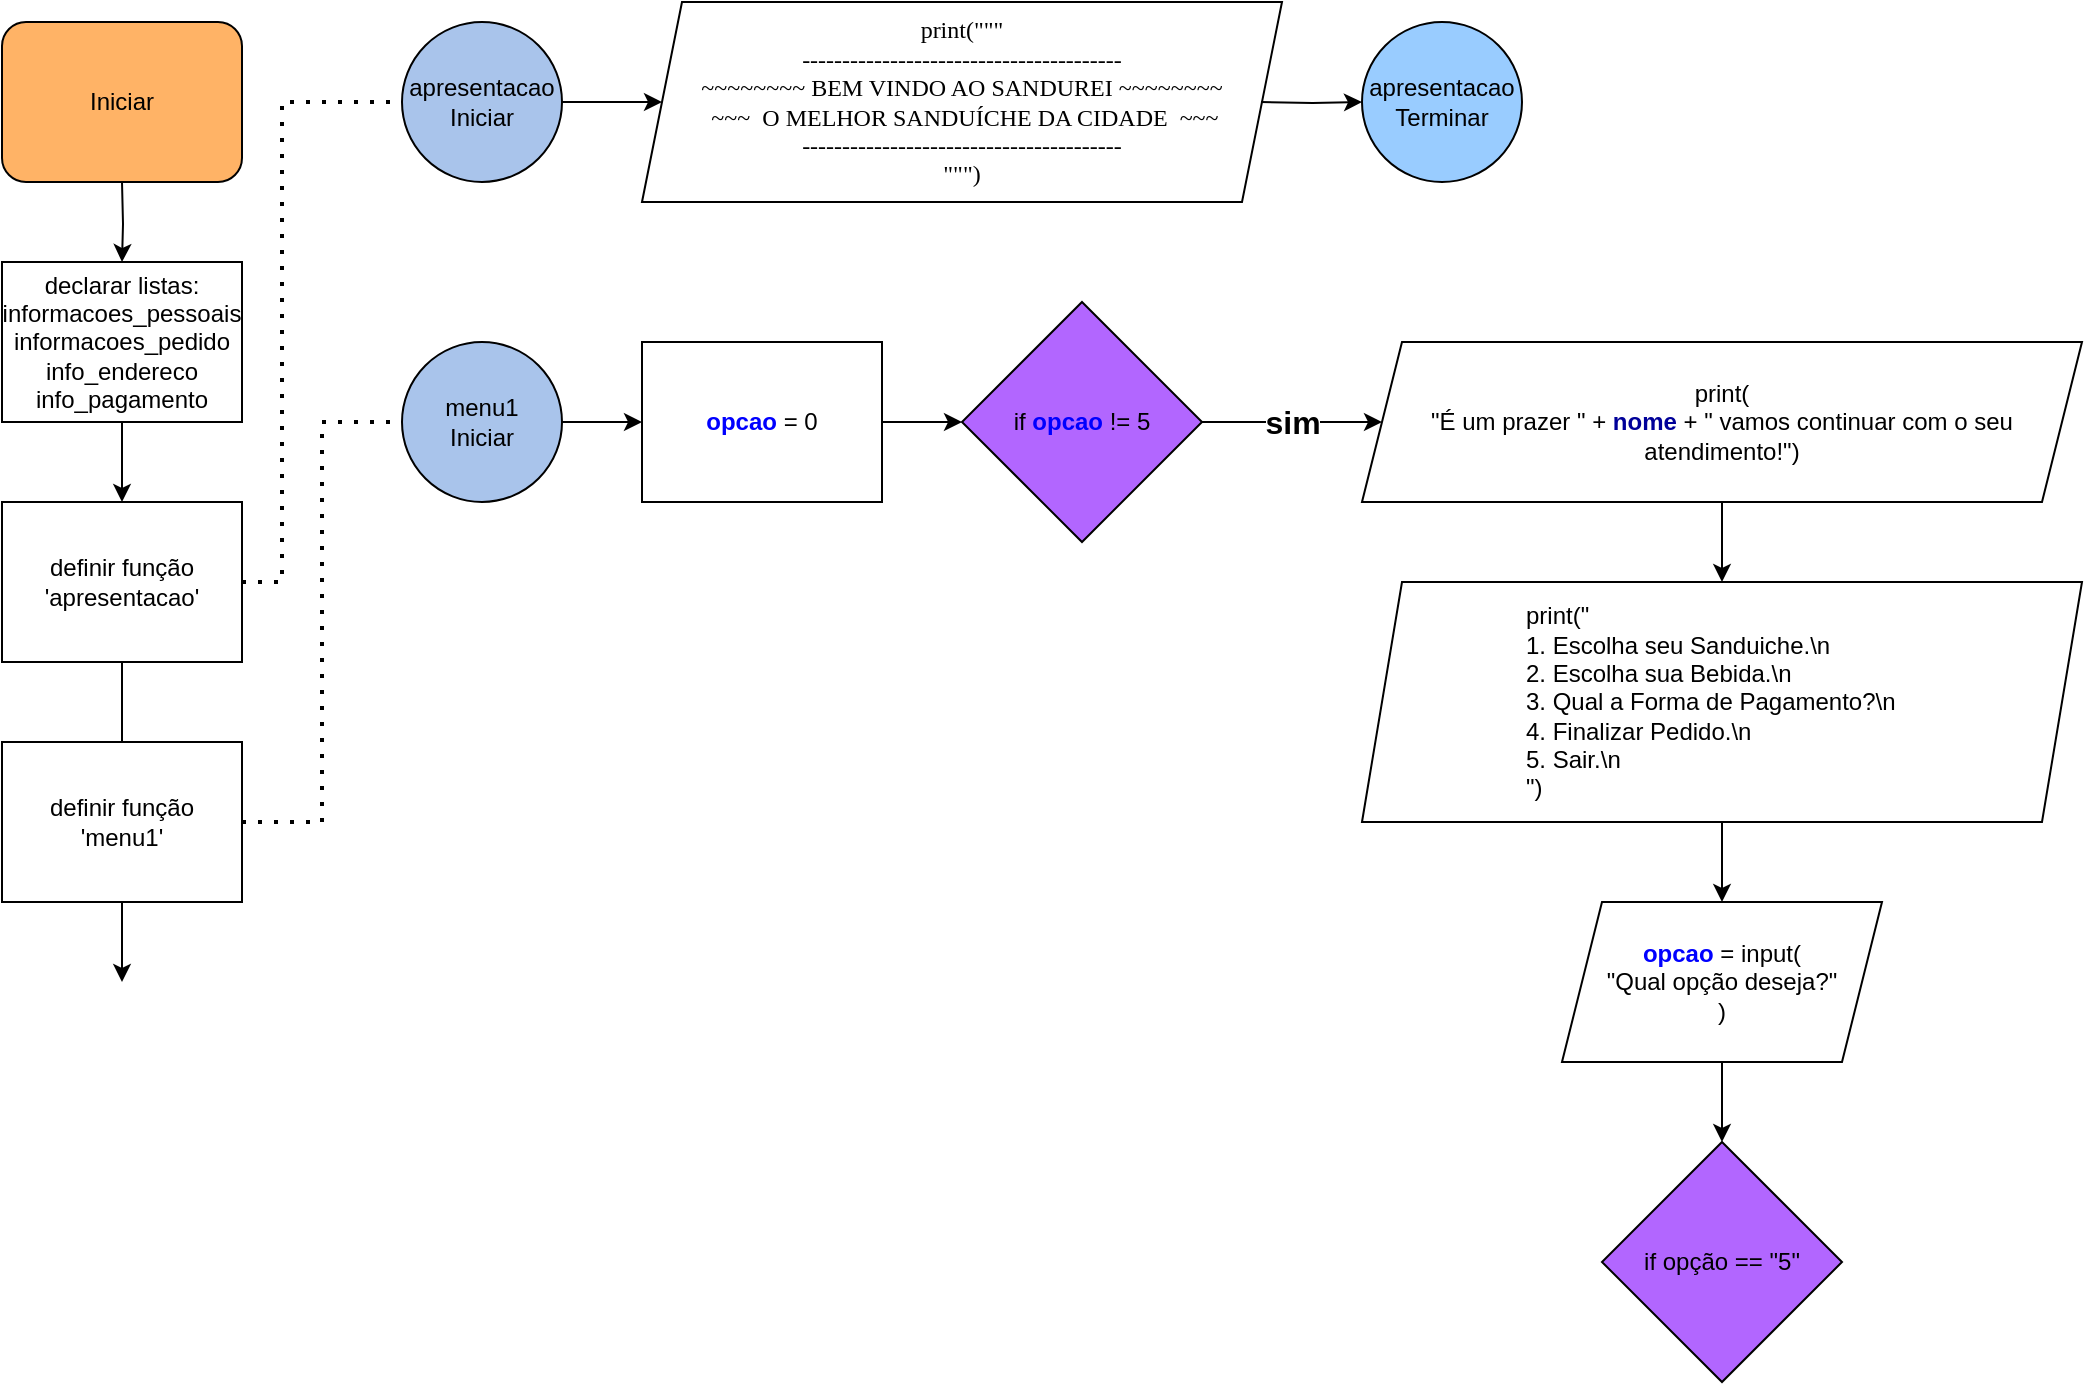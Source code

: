 <mxfile version="21.8.1" type="github">
  <diagram name="Página-1" id="Ty_5jwe1dmtdeJB90TqP">
    <mxGraphModel dx="1280" dy="833" grid="1" gridSize="10" guides="1" tooltips="1" connect="1" arrows="1" fold="1" page="1" pageScale="1" pageWidth="827" pageHeight="1169" math="0" shadow="0">
      <root>
        <mxCell id="0" />
        <mxCell id="1" parent="0" />
        <mxCell id="QidJTkGzFkj9kZsT0gb2-4" style="edgeStyle=orthogonalEdgeStyle;rounded=0;orthogonalLoop=1;jettySize=auto;html=1;entryX=0.5;entryY=0;entryDx=0;entryDy=0;" parent="1" target="QidJTkGzFkj9kZsT0gb2-3" edge="1">
          <mxGeometry relative="1" as="geometry">
            <mxPoint x="140" y="120" as="sourcePoint" />
            <mxPoint x="140" y="160" as="targetPoint" />
          </mxGeometry>
        </mxCell>
        <mxCell id="QidJTkGzFkj9kZsT0gb2-8" style="edgeStyle=orthogonalEdgeStyle;rounded=0;orthogonalLoop=1;jettySize=auto;html=1;" parent="1" source="QidJTkGzFkj9kZsT0gb2-3" target="QidJTkGzFkj9kZsT0gb2-7" edge="1">
          <mxGeometry relative="1" as="geometry" />
        </mxCell>
        <mxCell id="QidJTkGzFkj9kZsT0gb2-3" value="&lt;div&gt;declarar listas:&lt;/div&gt;&lt;div&gt;informacoes_pessoais&lt;/div&gt;&lt;div&gt;informacoes_pedido&lt;/div&gt;&lt;div&gt;info_endereco&lt;/div&gt;&lt;div&gt;info_pagamento&lt;br&gt;&lt;/div&gt;" style="rounded=0;whiteSpace=wrap;html=1;" parent="1" vertex="1">
          <mxGeometry x="80" y="160" width="120" height="80" as="geometry" />
        </mxCell>
        <mxCell id="QidJTkGzFkj9kZsT0gb2-6" value="Iniciar" style="rounded=1;whiteSpace=wrap;html=1;fillColor=#FFB366;" parent="1" vertex="1">
          <mxGeometry x="80" y="40" width="120" height="80" as="geometry" />
        </mxCell>
        <mxCell id="QidJTkGzFkj9kZsT0gb2-11" value="" style="edgeStyle=orthogonalEdgeStyle;rounded=0;orthogonalLoop=1;jettySize=auto;html=1;" parent="1" source="QidJTkGzFkj9kZsT0gb2-7" edge="1">
          <mxGeometry relative="1" as="geometry">
            <mxPoint x="140" y="520" as="targetPoint" />
          </mxGeometry>
        </mxCell>
        <mxCell id="QidJTkGzFkj9kZsT0gb2-7" value="&lt;div&gt;definir função&lt;/div&gt;&lt;div&gt;&#39;apresentacao&#39;&lt;br&gt;&lt;/div&gt;" style="rounded=0;whiteSpace=wrap;html=1;" parent="1" vertex="1">
          <mxGeometry x="80" y="280" width="120" height="80" as="geometry" />
        </mxCell>
        <mxCell id="QidJTkGzFkj9kZsT0gb2-15" value="" style="edgeStyle=orthogonalEdgeStyle;rounded=0;orthogonalLoop=1;jettySize=auto;html=1;entryX=0;entryY=0.5;entryDx=0;entryDy=0;" parent="1" source="QidJTkGzFkj9kZsT0gb2-12" target="QidJTkGzFkj9kZsT0gb2-16" edge="1">
          <mxGeometry relative="1" as="geometry">
            <mxPoint x="400" y="80" as="targetPoint" />
          </mxGeometry>
        </mxCell>
        <mxCell id="QidJTkGzFkj9kZsT0gb2-12" value="&lt;div&gt;apresentacao&lt;/div&gt;&lt;div&gt;Iniciar&lt;/div&gt;" style="ellipse;whiteSpace=wrap;html=1;aspect=fixed;fillColor=#A9C4EB;" parent="1" vertex="1">
          <mxGeometry x="280" y="40" width="80" height="80" as="geometry" />
        </mxCell>
        <mxCell id="QidJTkGzFkj9kZsT0gb2-13" value="&lt;div&gt;apresentacao&lt;/div&gt;&lt;div&gt;Terminar&lt;br&gt;&lt;/div&gt;" style="ellipse;whiteSpace=wrap;html=1;aspect=fixed;fillColor=#99CCFF;" parent="1" vertex="1">
          <mxGeometry x="760" y="40" width="80" height="80" as="geometry" />
        </mxCell>
        <mxCell id="QidJTkGzFkj9kZsT0gb2-16" value="&lt;div style=&quot;&quot;&gt;&lt;span style=&quot;font-family: Consolas; background-color: initial;&quot;&gt;print(&quot;&quot;&quot;&lt;/span&gt;&lt;/div&gt;&lt;div style=&quot;&quot;&gt;&lt;span style=&quot;font-family: Consolas; background-color: initial;&quot;&gt;----------------------------------------&lt;/span&gt;&lt;br&gt;&lt;/div&gt;&lt;div style=&quot;&quot;&gt;&lt;font face=&quot;Consolas&quot;&gt;~~~~~~~~ BEM VINDO AO SANDUREI ~~~~~~~~&lt;/font&gt;&lt;/div&gt;&lt;div style=&quot;&quot;&gt;&lt;font face=&quot;Consolas&quot;&gt;&amp;nbsp;~~~&amp;nbsp; O MELHOR SANDUÍCHE DA CIDADE&amp;nbsp; ~~~&lt;/font&gt;&lt;/div&gt;&lt;div style=&quot;&quot;&gt;&lt;font face=&quot;Consolas&quot;&gt;----------------------------------------&lt;/font&gt;&lt;/div&gt;&lt;div style=&quot;&quot;&gt;&lt;font face=&quot;Consolas&quot;&gt;&quot;&quot;&quot;)&lt;/font&gt;&lt;/div&gt;" style="shape=parallelogram;perimeter=parallelogramPerimeter;whiteSpace=wrap;html=1;fixedSize=1;align=center;" parent="1" vertex="1">
          <mxGeometry x="400" y="30" width="320" height="100" as="geometry" />
        </mxCell>
        <mxCell id="QidJTkGzFkj9kZsT0gb2-26" value="" style="edgeStyle=orthogonalEdgeStyle;rounded=0;orthogonalLoop=1;jettySize=auto;html=1;" parent="1" target="QidJTkGzFkj9kZsT0gb2-13" edge="1">
          <mxGeometry relative="1" as="geometry">
            <mxPoint x="709.5" y="80" as="sourcePoint" />
          </mxGeometry>
        </mxCell>
        <mxCell id="QidJTkGzFkj9kZsT0gb2-27" value="" style="endArrow=none;dashed=1;html=1;dashPattern=1 3;strokeWidth=2;rounded=0;exitX=1;exitY=0.5;exitDx=0;exitDy=0;entryX=0;entryY=0.5;entryDx=0;entryDy=0;" parent="1" source="QidJTkGzFkj9kZsT0gb2-7" target="QidJTkGzFkj9kZsT0gb2-12" edge="1">
          <mxGeometry width="50" height="50" relative="1" as="geometry">
            <mxPoint x="280" y="370" as="sourcePoint" />
            <mxPoint x="240" y="80" as="targetPoint" />
            <Array as="points">
              <mxPoint x="220" y="320" />
              <mxPoint x="220" y="80" />
            </Array>
          </mxGeometry>
        </mxCell>
        <mxCell id="QidJTkGzFkj9kZsT0gb2-28" value="&lt;div&gt;definir função&lt;/div&gt;&lt;div&gt;&#39;menu1&#39;&lt;br&gt;&lt;/div&gt;" style="rounded=0;whiteSpace=wrap;html=1;" parent="1" vertex="1">
          <mxGeometry x="80" y="400" width="120" height="80" as="geometry" />
        </mxCell>
        <mxCell id="QidJTkGzFkj9kZsT0gb2-34" value="" style="edgeStyle=orthogonalEdgeStyle;rounded=0;orthogonalLoop=1;jettySize=auto;html=1;" parent="1" source="QidJTkGzFkj9kZsT0gb2-29" target="QidJTkGzFkj9kZsT0gb2-33" edge="1">
          <mxGeometry relative="1" as="geometry" />
        </mxCell>
        <mxCell id="QidJTkGzFkj9kZsT0gb2-29" value="&lt;div&gt;menu1&lt;/div&gt;&lt;div&gt;Iniciar&lt;/div&gt;" style="ellipse;whiteSpace=wrap;html=1;aspect=fixed;fillColor=#A9C4EB;" parent="1" vertex="1">
          <mxGeometry x="280" y="200" width="80" height="80" as="geometry" />
        </mxCell>
        <mxCell id="QidJTkGzFkj9kZsT0gb2-32" value="" style="endArrow=none;dashed=1;html=1;dashPattern=1 3;strokeWidth=2;rounded=0;exitX=1;exitY=0.5;exitDx=0;exitDy=0;entryX=0;entryY=0.5;entryDx=0;entryDy=0;" parent="1" source="QidJTkGzFkj9kZsT0gb2-28" target="QidJTkGzFkj9kZsT0gb2-29" edge="1">
          <mxGeometry width="50" height="50" relative="1" as="geometry">
            <mxPoint x="270" y="290" as="sourcePoint" />
            <mxPoint x="320" y="240" as="targetPoint" />
            <Array as="points">
              <mxPoint x="240" y="440" />
              <mxPoint x="240" y="240" />
            </Array>
          </mxGeometry>
        </mxCell>
        <mxCell id="QidJTkGzFkj9kZsT0gb2-36" value="" style="edgeStyle=orthogonalEdgeStyle;rounded=0;orthogonalLoop=1;jettySize=auto;html=1;" parent="1" source="QidJTkGzFkj9kZsT0gb2-33" edge="1">
          <mxGeometry relative="1" as="geometry">
            <mxPoint x="560" y="240" as="targetPoint" />
          </mxGeometry>
        </mxCell>
        <mxCell id="QidJTkGzFkj9kZsT0gb2-33" value="&lt;font color=&quot;#0000ff&quot;&gt;&lt;b&gt;opcao&lt;/b&gt;&lt;/font&gt; = 0" style="rounded=0;whiteSpace=wrap;html=1;" parent="1" vertex="1">
          <mxGeometry x="400" y="200" width="120" height="80" as="geometry" />
        </mxCell>
        <mxCell id="QidJTkGzFkj9kZsT0gb2-39" value="&lt;b&gt;&lt;font style=&quot;font-size: 16px;&quot;&gt;sim&lt;/font&gt;&lt;/b&gt;" style="edgeStyle=orthogonalEdgeStyle;rounded=0;orthogonalLoop=1;jettySize=auto;html=1;entryX=0;entryY=0.5;entryDx=0;entryDy=0;" parent="1" source="QidJTkGzFkj9kZsT0gb2-37" target="QidJTkGzFkj9kZsT0gb2-40" edge="1">
          <mxGeometry relative="1" as="geometry">
            <mxPoint x="720" y="240" as="targetPoint" />
          </mxGeometry>
        </mxCell>
        <mxCell id="QidJTkGzFkj9kZsT0gb2-37" value="if&amp;nbsp;&lt;font color=&quot;#0000ff&quot;&gt;&lt;b&gt;opcao&lt;/b&gt;&lt;/font&gt; != 5" style="rhombus;whiteSpace=wrap;html=1;fillColor=#B266FF;strokeColor=#000000;" parent="1" vertex="1">
          <mxGeometry x="560" y="180" width="120" height="120" as="geometry" />
        </mxCell>
        <mxCell id="NueicxOGYSRS9VP726fo-2" value="" style="edgeStyle=orthogonalEdgeStyle;rounded=0;orthogonalLoop=1;jettySize=auto;html=1;" edge="1" parent="1" source="QidJTkGzFkj9kZsT0gb2-40" target="NueicxOGYSRS9VP726fo-1">
          <mxGeometry relative="1" as="geometry">
            <Array as="points">
              <mxPoint x="940" y="300" />
              <mxPoint x="940" y="300" />
            </Array>
          </mxGeometry>
        </mxCell>
        <mxCell id="QidJTkGzFkj9kZsT0gb2-40" value="&lt;div&gt;print(&lt;/div&gt;&lt;div&gt;&lt;span style=&quot;background-color: initial;&quot;&gt;&quot;É um prazer &quot; + &lt;/span&gt;&lt;font style=&quot;background-color: initial;&quot; color=&quot;#000099&quot;&gt;&lt;b&gt;nome&lt;/b&gt;&lt;/font&gt;&lt;span style=&quot;background-color: initial;&quot;&gt; + &quot; vamos continuar com o seu atendimento!&quot;)&lt;/span&gt;&lt;/div&gt;" style="rounded=0;whiteSpace=wrap;html=1;shape=parallelogram;perimeter=parallelogramPerimeter;fixedSize=1;" parent="1" vertex="1">
          <mxGeometry x="760" y="200" width="360" height="80" as="geometry" />
        </mxCell>
        <mxCell id="NueicxOGYSRS9VP726fo-7" value="" style="edgeStyle=orthogonalEdgeStyle;rounded=0;orthogonalLoop=1;jettySize=auto;html=1;entryX=0.5;entryY=0;entryDx=0;entryDy=0;" edge="1" parent="1" source="NueicxOGYSRS9VP726fo-1" target="NueicxOGYSRS9VP726fo-4">
          <mxGeometry relative="1" as="geometry">
            <mxPoint x="940.0" y="480" as="targetPoint" />
            <Array as="points">
              <mxPoint x="940" y="470" />
              <mxPoint x="940" y="470" />
            </Array>
          </mxGeometry>
        </mxCell>
        <mxCell id="NueicxOGYSRS9VP726fo-1" value="&lt;blockquote style=&quot;margin: 0 0 0 40px; border: none; padding: 0px;&quot;&gt;&lt;blockquote style=&quot;margin: 0 0 0 40px; border: none; padding: 0px;&quot;&gt;print(&quot;&lt;/blockquote&gt;&lt;blockquote style=&quot;margin: 0 0 0 40px; border: none; padding: 0px;&quot;&gt;&lt;div style=&quot;&quot;&gt;&lt;span style=&quot;background-color: initial;&quot;&gt;1. Escolha seu Sanduiche.\n&lt;/span&gt;&lt;/div&gt;&lt;/blockquote&gt;&lt;blockquote style=&quot;margin: 0 0 0 40px; border: none; padding: 0px;&quot;&gt;&lt;div style=&quot;&quot;&gt;&lt;span style=&quot;background-color: initial;&quot;&gt;2. Escolha sua Bebida.\n&lt;/span&gt;&lt;/div&gt;&lt;/blockquote&gt;&lt;blockquote style=&quot;margin: 0 0 0 40px; border: none; padding: 0px;&quot;&gt;&lt;div style=&quot;&quot;&gt;&lt;span style=&quot;background-color: initial;&quot;&gt;3. Qual a Forma de Pagamento?\n&lt;/span&gt;&lt;/div&gt;&lt;/blockquote&gt;&lt;blockquote style=&quot;margin: 0 0 0 40px; border: none; padding: 0px;&quot;&gt;&lt;div style=&quot;&quot;&gt;&lt;span style=&quot;background-color: initial;&quot;&gt;4. Finalizar Pedido.\n&lt;/span&gt;&lt;/div&gt;&lt;/blockquote&gt;&lt;blockquote style=&quot;margin: 0 0 0 40px; border: none; padding: 0px;&quot;&gt;&lt;div style=&quot;&quot;&gt;&lt;span style=&quot;background-color: initial;&quot;&gt;5. Sair.\n&lt;/span&gt;&lt;/div&gt;&lt;/blockquote&gt;&lt;blockquote style=&quot;margin: 0 0 0 40px; border: none; padding: 0px;&quot;&gt;&lt;div style=&quot;&quot;&gt;&lt;span style=&quot;background-color: initial;&quot;&gt;&quot;)&lt;/span&gt;&lt;/div&gt;&lt;/blockquote&gt;&lt;/blockquote&gt;" style="shape=parallelogram;perimeter=parallelogramPerimeter;whiteSpace=wrap;html=1;fixedSize=1;align=left;" vertex="1" parent="1">
          <mxGeometry x="760" y="320" width="360" height="120" as="geometry" />
        </mxCell>
        <mxCell id="NueicxOGYSRS9VP726fo-3" style="edgeStyle=orthogonalEdgeStyle;rounded=0;orthogonalLoop=1;jettySize=auto;html=1;exitX=0.5;exitY=1;exitDx=0;exitDy=0;" edge="1" parent="1" source="NueicxOGYSRS9VP726fo-1" target="NueicxOGYSRS9VP726fo-1">
          <mxGeometry relative="1" as="geometry" />
        </mxCell>
        <mxCell id="NueicxOGYSRS9VP726fo-11" value="" style="edgeStyle=orthogonalEdgeStyle;rounded=0;orthogonalLoop=1;jettySize=auto;html=1;" edge="1" parent="1" source="NueicxOGYSRS9VP726fo-4" target="NueicxOGYSRS9VP726fo-10">
          <mxGeometry relative="1" as="geometry" />
        </mxCell>
        <mxCell id="NueicxOGYSRS9VP726fo-4" value="&lt;b style=&quot;&quot;&gt;&lt;font color=&quot;#0000ff&quot;&gt;opcao&amp;nbsp;&lt;/font&gt;&lt;/b&gt;= input(&lt;br&gt;&quot;Qual opção deseja?&quot;&lt;br&gt;)" style="shape=parallelogram;perimeter=parallelogramPerimeter;whiteSpace=wrap;html=1;fixedSize=1;" vertex="1" parent="1">
          <mxGeometry x="860" y="480" width="160" height="80" as="geometry" />
        </mxCell>
        <mxCell id="NueicxOGYSRS9VP726fo-10" value="if opção == &quot;5&quot;" style="rhombus;whiteSpace=wrap;html=1;fillColor=#B266FF;strokeColor=#000000;" vertex="1" parent="1">
          <mxGeometry x="880" y="600" width="120" height="120" as="geometry" />
        </mxCell>
      </root>
    </mxGraphModel>
  </diagram>
</mxfile>
